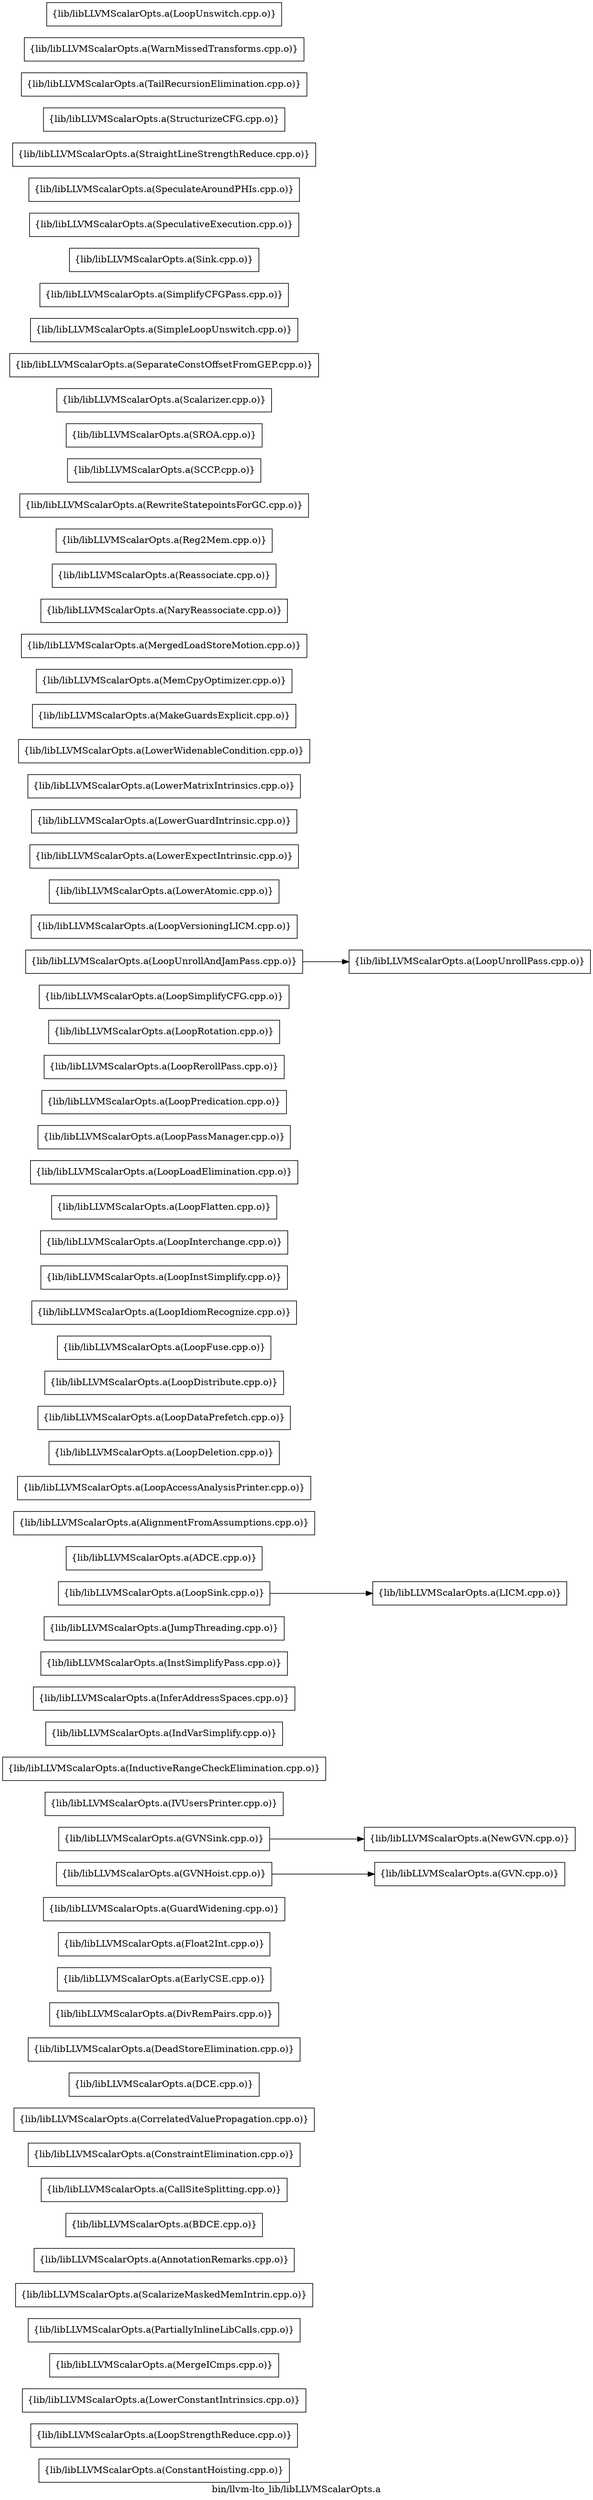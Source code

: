 digraph "bin/llvm-lto_lib/libLLVMScalarOpts.a" {
	label="bin/llvm-lto_lib/libLLVMScalarOpts.a";
	rankdir=LR;

	Node0x55dfbe80fb08 [shape=record,shape=box,group=0,label="{lib/libLLVMScalarOpts.a(ConstantHoisting.cpp.o)}"];
	Node0x55dfbe80bf08 [shape=record,shape=box,group=0,label="{lib/libLLVMScalarOpts.a(LoopStrengthReduce.cpp.o)}"];
	Node0x55dfbe80f6a8 [shape=record,shape=box,group=0,label="{lib/libLLVMScalarOpts.a(LowerConstantIntrinsics.cpp.o)}"];
	Node0x55dfbe80c458 [shape=record,shape=box,group=0,label="{lib/libLLVMScalarOpts.a(MergeICmps.cpp.o)}"];
	Node0x55dfbe81fc38 [shape=record,shape=box,group=0,label="{lib/libLLVMScalarOpts.a(PartiallyInlineLibCalls.cpp.o)}"];
	Node0x55dfbe821bc8 [shape=record,shape=box,group=0,label="{lib/libLLVMScalarOpts.a(ScalarizeMaskedMemIntrin.cpp.o)}"];
	Node0x55dfbe806fa8 [shape=record,shape=box,group=0,label="{lib/libLLVMScalarOpts.a(AnnotationRemarks.cpp.o)}"];
	Node0x55dfbe8077c8 [shape=record,shape=box,group=0,label="{lib/libLLVMScalarOpts.a(BDCE.cpp.o)}"];
	Node0x55dfbe808128 [shape=record,shape=box,group=0,label="{lib/libLLVMScalarOpts.a(CallSiteSplitting.cpp.o)}"];
	Node0x55dfbe8107d8 [shape=record,shape=box,group=0,label="{lib/libLLVMScalarOpts.a(ConstraintElimination.cpp.o)}"];
	Node0x55dfbe810ff8 [shape=record,shape=box,group=0,label="{lib/libLLVMScalarOpts.a(CorrelatedValuePropagation.cpp.o)}"];
	Node0x55dfbe80e9d8 [shape=record,shape=box,group=0,label="{lib/libLLVMScalarOpts.a(DCE.cpp.o)}"];
	Node0x55dfbe80f608 [shape=record,shape=box,group=0,label="{lib/libLLVMScalarOpts.a(DeadStoreElimination.cpp.o)}"];
	Node0x55dfbe80f9c8 [shape=record,shape=box,group=0,label="{lib/libLLVMScalarOpts.a(DivRemPairs.cpp.o)}"];
	Node0x55dfbe80de48 [shape=record,shape=box,group=0,label="{lib/libLLVMScalarOpts.a(EarlyCSE.cpp.o)}"];
	Node0x55dfbe80df38 [shape=record,shape=box,group=0,label="{lib/libLLVMScalarOpts.a(Float2Int.cpp.o)}"];
	Node0x55dfbe824788 [shape=record,shape=box,group=0,label="{lib/libLLVMScalarOpts.a(GuardWidening.cpp.o)}"];
	Node0x55dfbe822f28 [shape=record,shape=box,group=0,label="{lib/libLLVMScalarOpts.a(GVN.cpp.o)}"];
	Node0x55dfbe8239c8 [shape=record,shape=box,group=0,label="{lib/libLLVMScalarOpts.a(GVNHoist.cpp.o)}"];
	Node0x55dfbe8239c8 -> Node0x55dfbe822f28;
	Node0x55dfbe8232e8 [shape=record,shape=box,group=0,label="{lib/libLLVMScalarOpts.a(GVNSink.cpp.o)}"];
	Node0x55dfbe8232e8 -> Node0x55dfbe80dc18;
	Node0x55dfbe813668 [shape=record,shape=box,group=0,label="{lib/libLLVMScalarOpts.a(IVUsersPrinter.cpp.o)}"];
	Node0x55dfbe8124e8 [shape=record,shape=box,group=0,label="{lib/libLLVMScalarOpts.a(InductiveRangeCheckElimination.cpp.o)}"];
	Node0x55dfbe812e48 [shape=record,shape=box,group=0,label="{lib/libLLVMScalarOpts.a(IndVarSimplify.cpp.o)}"];
	Node0x55dfbe812038 [shape=record,shape=box,group=0,label="{lib/libLLVMScalarOpts.a(InferAddressSpaces.cpp.o)}"];
	Node0x55dfbe8113b8 [shape=record,shape=box,group=0,label="{lib/libLLVMScalarOpts.a(InstSimplifyPass.cpp.o)}"];
	Node0x55dfbe815738 [shape=record,shape=box,group=0,label="{lib/libLLVMScalarOpts.a(JumpThreading.cpp.o)}"];
	Node0x55dfbe815e18 [shape=record,shape=box,group=0,label="{lib/libLLVMScalarOpts.a(LICM.cpp.o)}"];
	Node0x55dfbe826ee8 [shape=record,shape=box,group=0,label="{lib/libLLVMScalarOpts.a(ADCE.cpp.o)}"];
	Node0x55dfbe825818 [shape=record,shape=box,group=0,label="{lib/libLLVMScalarOpts.a(AlignmentFromAssumptions.cpp.o)}"];
	Node0x55dfbe815288 [shape=record,shape=box,group=0,label="{lib/libLLVMScalarOpts.a(LoopAccessAnalysisPrinter.cpp.o)}"];
	Node0x55dfbe815558 [shape=record,shape=box,group=0,label="{lib/libLLVMScalarOpts.a(LoopSink.cpp.o)}"];
	Node0x55dfbe815558 -> Node0x55dfbe815e18;
	Node0x55dfbe8112c8 [shape=record,shape=box,group=0,label="{lib/libLLVMScalarOpts.a(LoopDeletion.cpp.o)}"];
	Node0x55dfbe811548 [shape=record,shape=box,group=0,label="{lib/libLLVMScalarOpts.a(LoopDataPrefetch.cpp.o)}"];
	Node0x55dfbe811a48 [shape=record,shape=box,group=0,label="{lib/libLLVMScalarOpts.a(LoopDistribute.cpp.o)}"];
	Node0x55dfbe812628 [shape=record,shape=box,group=0,label="{lib/libLLVMScalarOpts.a(LoopFuse.cpp.o)}"];
	Node0x55dfbe8128a8 [shape=record,shape=box,group=0,label="{lib/libLLVMScalarOpts.a(LoopIdiomRecognize.cpp.o)}"];
	Node0x55dfbe813528 [shape=record,shape=box,group=0,label="{lib/libLLVMScalarOpts.a(LoopInstSimplify.cpp.o)}"];
	Node0x55dfbe80ef28 [shape=record,shape=box,group=0,label="{lib/libLLVMScalarOpts.a(LoopInterchange.cpp.o)}"];
	Node0x55dfbe80f888 [shape=record,shape=box,group=0,label="{lib/libLLVMScalarOpts.a(LoopFlatten.cpp.o)}"];
	Node0x55dfbe80f338 [shape=record,shape=box,group=0,label="{lib/libLLVMScalarOpts.a(LoopLoadElimination.cpp.o)}"];
	Node0x55dfbe8285b8 [shape=record,shape=box,group=0,label="{lib/libLLVMScalarOpts.a(LoopPassManager.cpp.o)}"];
	Node0x55dfbe80de98 [shape=record,shape=box,group=0,label="{lib/libLLVMScalarOpts.a(LoopPredication.cpp.o)}"];
	Node0x55dfbe80e618 [shape=record,shape=box,group=0,label="{lib/libLLVMScalarOpts.a(LoopRerollPass.cpp.o)}"];
	Node0x55dfbe80d948 [shape=record,shape=box,group=0,label="{lib/libLLVMScalarOpts.a(LoopRotation.cpp.o)}"];
	Node0x55dfbe80cbd8 [shape=record,shape=box,group=0,label="{lib/libLLVMScalarOpts.a(LoopSimplifyCFG.cpp.o)}"];
	Node0x55dfbe80c6d8 [shape=record,shape=box,group=0,label="{lib/libLLVMScalarOpts.a(LoopUnrollPass.cpp.o)}"];
	Node0x55dfbe810b48 [shape=record,shape=box,group=0,label="{lib/libLLVMScalarOpts.a(LoopUnrollAndJamPass.cpp.o)}"];
	Node0x55dfbe810b48 -> Node0x55dfbe80c6d8;
	Node0x55dfbe810378 [shape=record,shape=box,group=0,label="{lib/libLLVMScalarOpts.a(LoopVersioningLICM.cpp.o)}"];
	Node0x55dfbe80ff68 [shape=record,shape=box,group=0,label="{lib/libLLVMScalarOpts.a(LowerAtomic.cpp.o)}"];
	Node0x55dfbe80f3d8 [shape=record,shape=box,group=0,label="{lib/libLLVMScalarOpts.a(LowerExpectIntrinsic.cpp.o)}"];
	Node0x55dfbe80e708 [shape=record,shape=box,group=0,label="{lib/libLLVMScalarOpts.a(LowerGuardIntrinsic.cpp.o)}"];
	Node0x55dfbe810cd8 [shape=record,shape=box,group=0,label="{lib/libLLVMScalarOpts.a(LowerMatrixIntrinsics.cpp.o)}"];
	Node0x55dfbe8108c8 [shape=record,shape=box,group=0,label="{lib/libLLVMScalarOpts.a(LowerWidenableCondition.cpp.o)}"];
	Node0x55dfbe80fc98 [shape=record,shape=box,group=0,label="{lib/libLLVMScalarOpts.a(MakeGuardsExplicit.cpp.o)}"];
	Node0x55dfbe80d088 [shape=record,shape=box,group=0,label="{lib/libLLVMScalarOpts.a(MemCpyOptimizer.cpp.o)}"];
	Node0x55dfbe80c4f8 [shape=record,shape=box,group=0,label="{lib/libLLVMScalarOpts.a(MergedLoadStoreMotion.cpp.o)}"];
	Node0x55dfbe80dfd8 [shape=record,shape=box,group=0,label="{lib/libLLVMScalarOpts.a(NaryReassociate.cpp.o)}"];
	Node0x55dfbe80dc18 [shape=record,shape=box,group=0,label="{lib/libLLVMScalarOpts.a(NewGVN.cpp.o)}"];
	Node0x55dfbe81f918 [shape=record,shape=box,group=0,label="{lib/libLLVMScalarOpts.a(Reassociate.cpp.o)}"];
	Node0x55dfbe81ebf8 [shape=record,shape=box,group=0,label="{lib/libLLVMScalarOpts.a(Reg2Mem.cpp.o)}"];
	Node0x55dfbe81ea68 [shape=record,shape=box,group=0,label="{lib/libLLVMScalarOpts.a(RewriteStatepointsForGC.cpp.o)}"];
	Node0x55dfbe81e478 [shape=record,shape=box,group=0,label="{lib/libLLVMScalarOpts.a(SCCP.cpp.o)}"];
	Node0x55dfbe81d7f8 [shape=record,shape=box,group=0,label="{lib/libLLVMScalarOpts.a(SROA.cpp.o)}"];
	Node0x55dfbe822348 [shape=record,shape=box,group=0,label="{lib/libLLVMScalarOpts.a(Scalarizer.cpp.o)}"];
	Node0x55dfbe821358 [shape=record,shape=box,group=0,label="{lib/libLLVMScalarOpts.a(SeparateConstOffsetFromGEP.cpp.o)}"];
	Node0x55dfbe820b38 [shape=record,shape=box,group=0,label="{lib/libLLVMScalarOpts.a(SimpleLoopUnswitch.cpp.o)}"];
	Node0x55dfbe820458 [shape=record,shape=box,group=0,label="{lib/libLLVMScalarOpts.a(SimplifyCFGPass.cpp.o)}"];
	Node0x55dfbe82a958 [shape=record,shape=box,group=0,label="{lib/libLLVMScalarOpts.a(Sink.cpp.o)}"];
	Node0x55dfbe82e378 [shape=record,shape=box,group=0,label="{lib/libLLVMScalarOpts.a(SpeculativeExecution.cpp.o)}"];
	Node0x55dfbe82de28 [shape=record,shape=box,group=0,label="{lib/libLLVMScalarOpts.a(SpeculateAroundPHIs.cpp.o)}"];
	Node0x55dfbe82e5a8 [shape=record,shape=box,group=0,label="{lib/libLLVMScalarOpts.a(StraightLineStrengthReduce.cpp.o)}"];
	Node0x55dfbe82cf28 [shape=record,shape=box,group=0,label="{lib/libLLVMScalarOpts.a(StructurizeCFG.cpp.o)}"];
	Node0x55dfbe82d6a8 [shape=record,shape=box,group=0,label="{lib/libLLVMScalarOpts.a(TailRecursionElimination.cpp.o)}"];
	Node0x55dfbe82d478 [shape=record,shape=box,group=0,label="{lib/libLLVMScalarOpts.a(WarnMissedTransforms.cpp.o)}"];
	Node0x55dfbe80fba8 [shape=record,shape=box,group=0,label="{lib/libLLVMScalarOpts.a(LoopUnswitch.cpp.o)}"];
}
